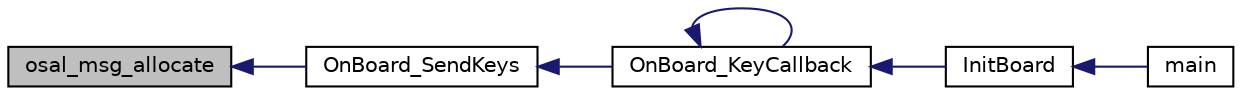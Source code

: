 digraph "osal_msg_allocate"
{
  edge [fontname="Helvetica",fontsize="10",labelfontname="Helvetica",labelfontsize="10"];
  node [fontname="Helvetica",fontsize="10",shape=record];
  rankdir="LR";
  Node1 [label="osal_msg_allocate",height=0.2,width=0.4,color="black", fillcolor="grey75", style="filled" fontcolor="black"];
  Node1 -> Node2 [dir="back",color="midnightblue",fontsize="10",style="solid",fontname="Helvetica"];
  Node2 [label="OnBoard_SendKeys",height=0.2,width=0.4,color="black", fillcolor="white", style="filled",URL="$_on_board_8h.html#a250c2de8210ecea78146672019432be4"];
  Node2 -> Node3 [dir="back",color="midnightblue",fontsize="10",style="solid",fontname="Helvetica"];
  Node3 [label="OnBoard_KeyCallback",height=0.2,width=0.4,color="black", fillcolor="white", style="filled",URL="$_on_board_8h.html#a474b4acdd981cbba54bbef30e40763a9"];
  Node3 -> Node4 [dir="back",color="midnightblue",fontsize="10",style="solid",fontname="Helvetica"];
  Node4 [label="InitBoard",height=0.2,width=0.4,color="black", fillcolor="white", style="filled",URL="$_on_board_8h.html#a254d58370d6c9488ac3e497115c1c7e3"];
  Node4 -> Node5 [dir="back",color="midnightblue",fontsize="10",style="solid",fontname="Helvetica"];
  Node5 [label="main",height=0.2,width=0.4,color="black", fillcolor="white", style="filled",URL="$_b_l_e___bridge___main_8c.html#a840291bc02cba5474a4cb46a9b9566fe"];
  Node3 -> Node3 [dir="back",color="midnightblue",fontsize="10",style="solid",fontname="Helvetica"];
}
